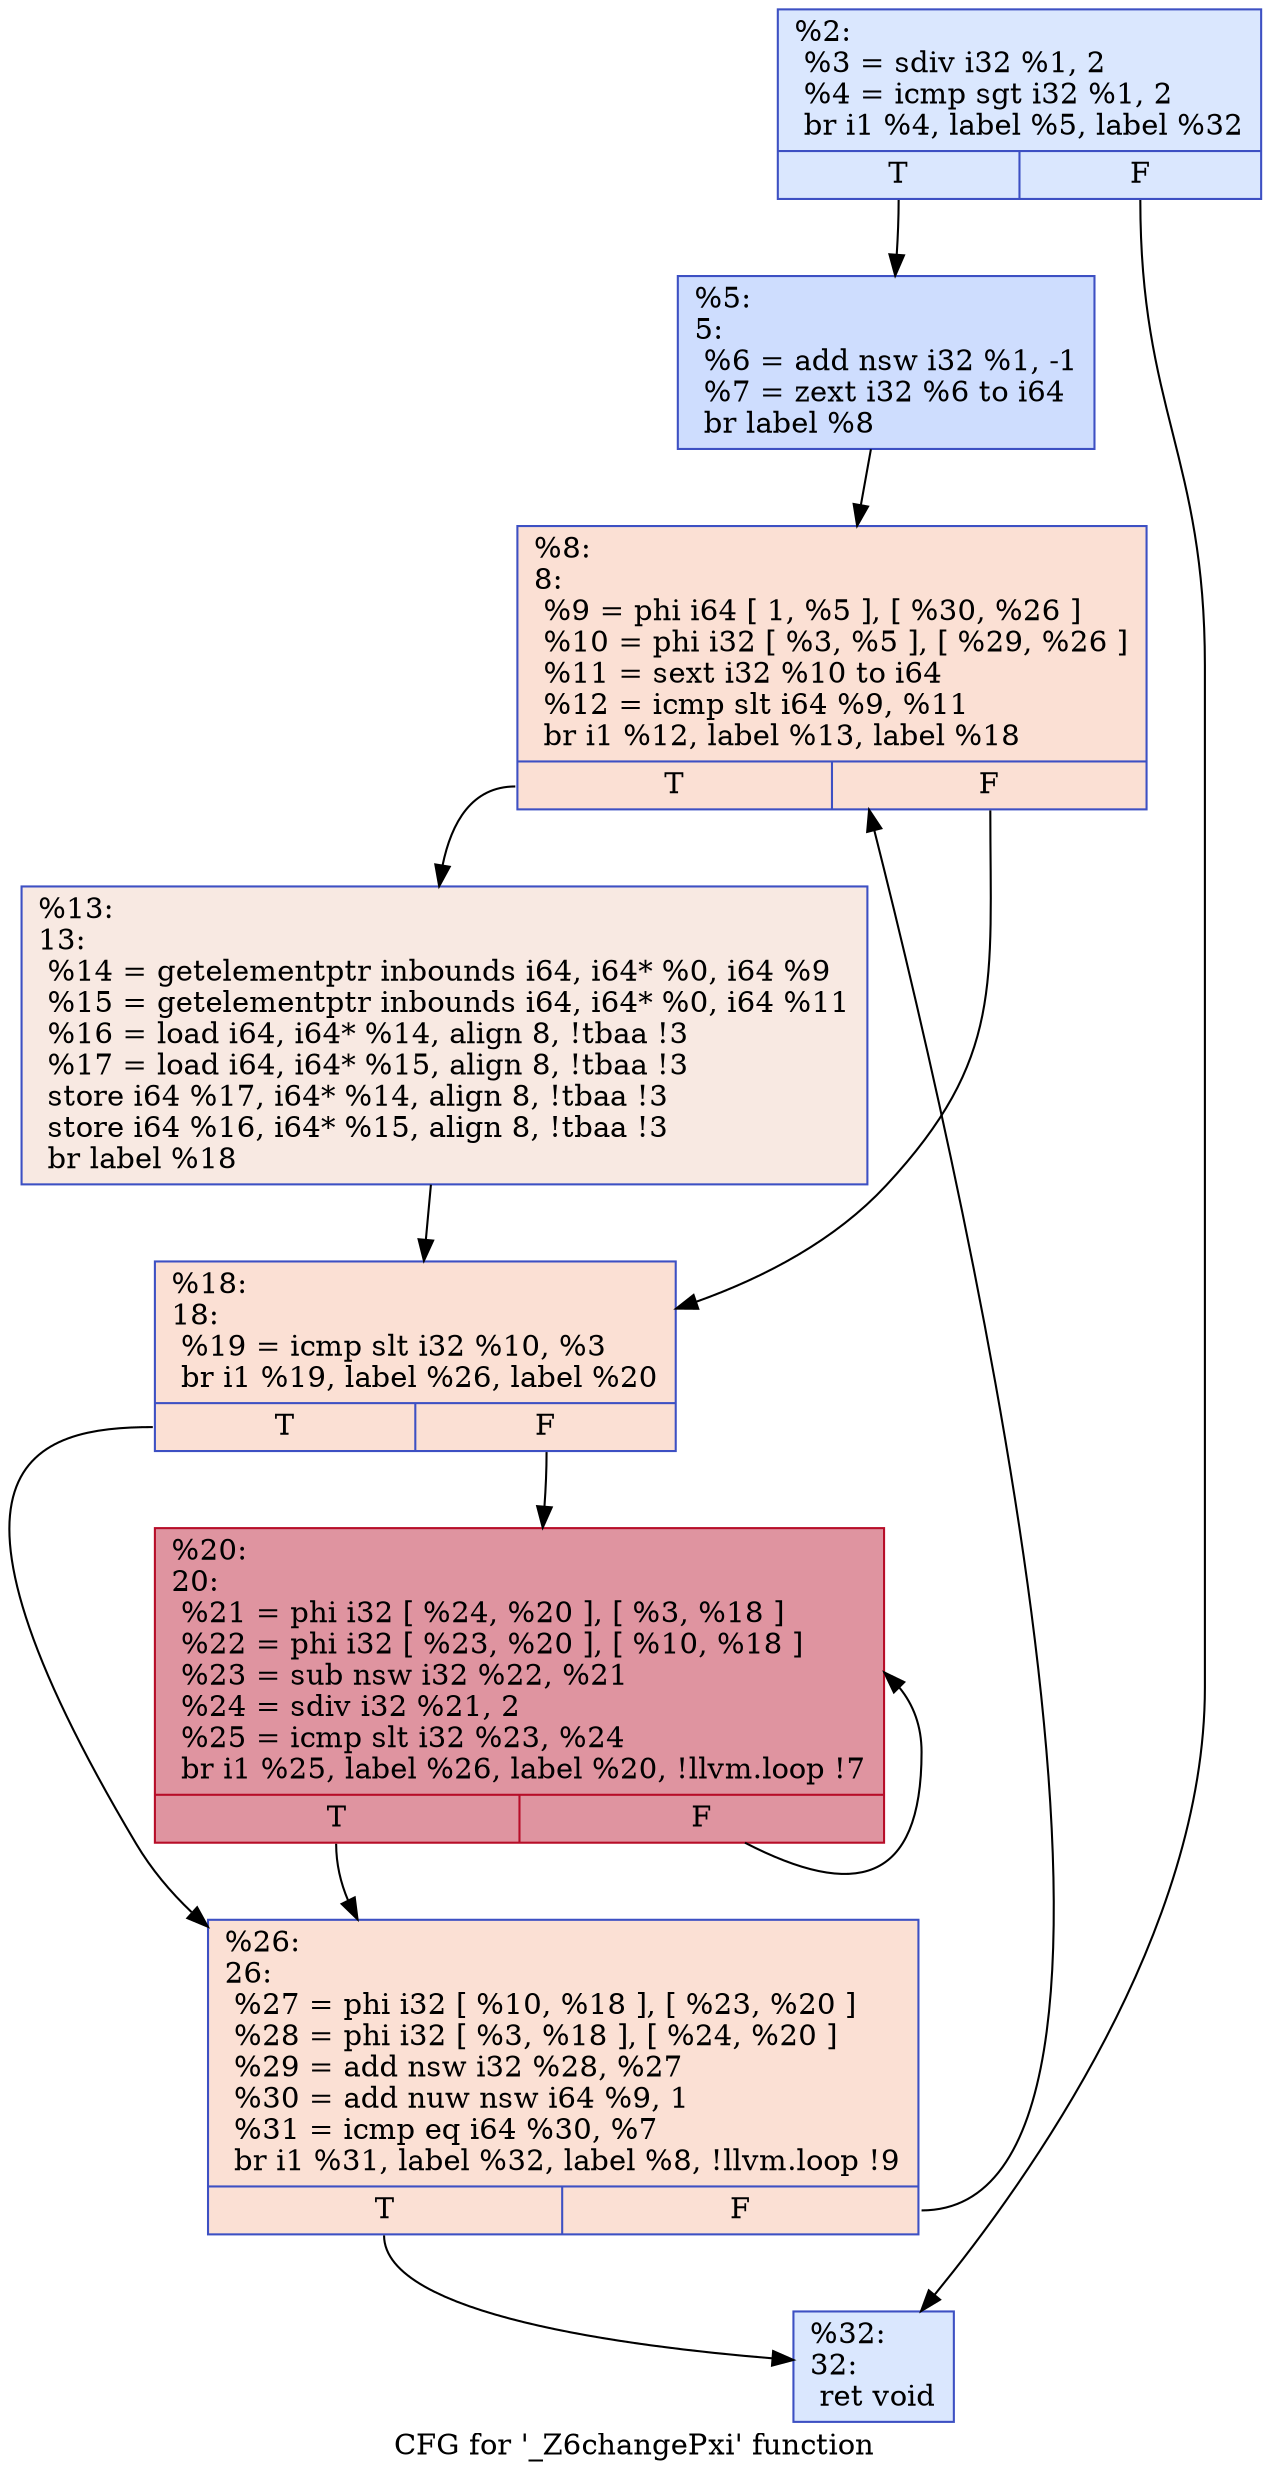 digraph "CFG for '_Z6changePxi' function" {
	label="CFG for '_Z6changePxi' function";

	Node0x55aa39b714b0 [shape=record,color="#3d50c3ff", style=filled, fillcolor="#abc8fd70",label="{%2:\l  %3 = sdiv i32 %1, 2\l  %4 = icmp sgt i32 %1, 2\l  br i1 %4, label %5, label %32\l|{<s0>T|<s1>F}}"];
	Node0x55aa39b714b0:s0 -> Node0x55aa39b716a0;
	Node0x55aa39b714b0:s1 -> Node0x55aa39b716f0;
	Node0x55aa39b716a0 [shape=record,color="#3d50c3ff", style=filled, fillcolor="#8fb1fe70",label="{%5:\l5:                                                \l  %6 = add nsw i32 %1, -1\l  %7 = zext i32 %6 to i64\l  br label %8\l}"];
	Node0x55aa39b716a0 -> Node0x55aa39b71930;
	Node0x55aa39b71930 [shape=record,color="#3d50c3ff", style=filled, fillcolor="#f7b99e70",label="{%8:\l8:                                                \l  %9 = phi i64 [ 1, %5 ], [ %30, %26 ]\l  %10 = phi i32 [ %3, %5 ], [ %29, %26 ]\l  %11 = sext i32 %10 to i64\l  %12 = icmp slt i64 %9, %11\l  br i1 %12, label %13, label %18\l|{<s0>T|<s1>F}}"];
	Node0x55aa39b71930:s0 -> Node0x55aa39b71dc0;
	Node0x55aa39b71930:s1 -> Node0x55aa39b71e50;
	Node0x55aa39b71dc0 [shape=record,color="#3d50c3ff", style=filled, fillcolor="#efcebd70",label="{%13:\l13:                                               \l  %14 = getelementptr inbounds i64, i64* %0, i64 %9\l  %15 = getelementptr inbounds i64, i64* %0, i64 %11\l  %16 = load i64, i64* %14, align 8, !tbaa !3\l  %17 = load i64, i64* %15, align 8, !tbaa !3\l  store i64 %17, i64* %14, align 8, !tbaa !3\l  store i64 %16, i64* %15, align 8, !tbaa !3\l  br label %18\l}"];
	Node0x55aa39b71dc0 -> Node0x55aa39b71e50;
	Node0x55aa39b71e50 [shape=record,color="#3d50c3ff", style=filled, fillcolor="#f7b99e70",label="{%18:\l18:                                               \l  %19 = icmp slt i32 %10, %3\l  br i1 %19, label %26, label %20\l|{<s0>T|<s1>F}}"];
	Node0x55aa39b71e50:s0 -> Node0x55aa39b71650;
	Node0x55aa39b71e50:s1 -> Node0x55aa39b72a10;
	Node0x55aa39b72a10 [shape=record,color="#b70d28ff", style=filled, fillcolor="#b70d2870",label="{%20:\l20:                                               \l  %21 = phi i32 [ %24, %20 ], [ %3, %18 ]\l  %22 = phi i32 [ %23, %20 ], [ %10, %18 ]\l  %23 = sub nsw i32 %22, %21\l  %24 = sdiv i32 %21, 2\l  %25 = icmp slt i32 %23, %24\l  br i1 %25, label %26, label %20, !llvm.loop !7\l|{<s0>T|<s1>F}}"];
	Node0x55aa39b72a10:s0 -> Node0x55aa39b71650;
	Node0x55aa39b72a10:s1 -> Node0x55aa39b72a10;
	Node0x55aa39b71650 [shape=record,color="#3d50c3ff", style=filled, fillcolor="#f7b99e70",label="{%26:\l26:                                               \l  %27 = phi i32 [ %10, %18 ], [ %23, %20 ]\l  %28 = phi i32 [ %3, %18 ], [ %24, %20 ]\l  %29 = add nsw i32 %28, %27\l  %30 = add nuw nsw i64 %9, 1\l  %31 = icmp eq i64 %30, %7\l  br i1 %31, label %32, label %8, !llvm.loop !9\l|{<s0>T|<s1>F}}"];
	Node0x55aa39b71650:s0 -> Node0x55aa39b716f0;
	Node0x55aa39b71650:s1 -> Node0x55aa39b71930;
	Node0x55aa39b716f0 [shape=record,color="#3d50c3ff", style=filled, fillcolor="#abc8fd70",label="{%32:\l32:                                               \l  ret void\l}"];
}
